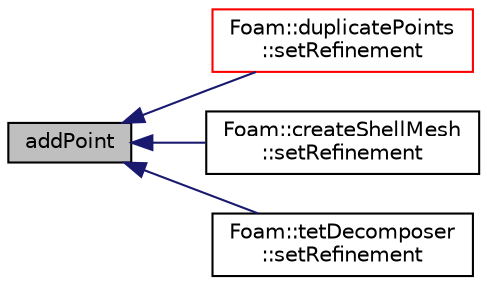digraph "addPoint"
{
  bgcolor="transparent";
  edge [fontname="Helvetica",fontsize="10",labelfontname="Helvetica",labelfontsize="10"];
  node [fontname="Helvetica",fontsize="10",shape=record];
  rankdir="LR";
  Node1 [label="addPoint",height=0.2,width=0.4,color="black", fillcolor="grey75", style="filled", fontcolor="black"];
  Node1 -> Node2 [dir="back",color="midnightblue",fontsize="10",style="solid",fontname="Helvetica"];
  Node2 [label="Foam::duplicatePoints\l::setRefinement",height=0.2,width=0.4,color="red",URL="$a00586.html#a159a54964aa4001ff24e9fb05834750a",tooltip="Play commands into polyTopoChange to duplicate points. Gets. "];
  Node1 -> Node3 [dir="back",color="midnightblue",fontsize="10",style="solid",fontname="Helvetica"];
  Node3 [label="Foam::createShellMesh\l::setRefinement",height=0.2,width=0.4,color="black",URL="$a00429.html#aef7bf7bc4511c879d54f2bbd3c76729a",tooltip="Play commands into polyTopoChange to create layer mesh. "];
  Node1 -> Node4 [dir="back",color="midnightblue",fontsize="10",style="solid",fontname="Helvetica"];
  Node4 [label="Foam::tetDecomposer\l::setRefinement",height=0.2,width=0.4,color="black",URL="$a02554.html#aeb1123afb6f39d7eb332698e53fc5610",tooltip="Insert all changes into meshMod to convert the polyMesh into. "];
}
